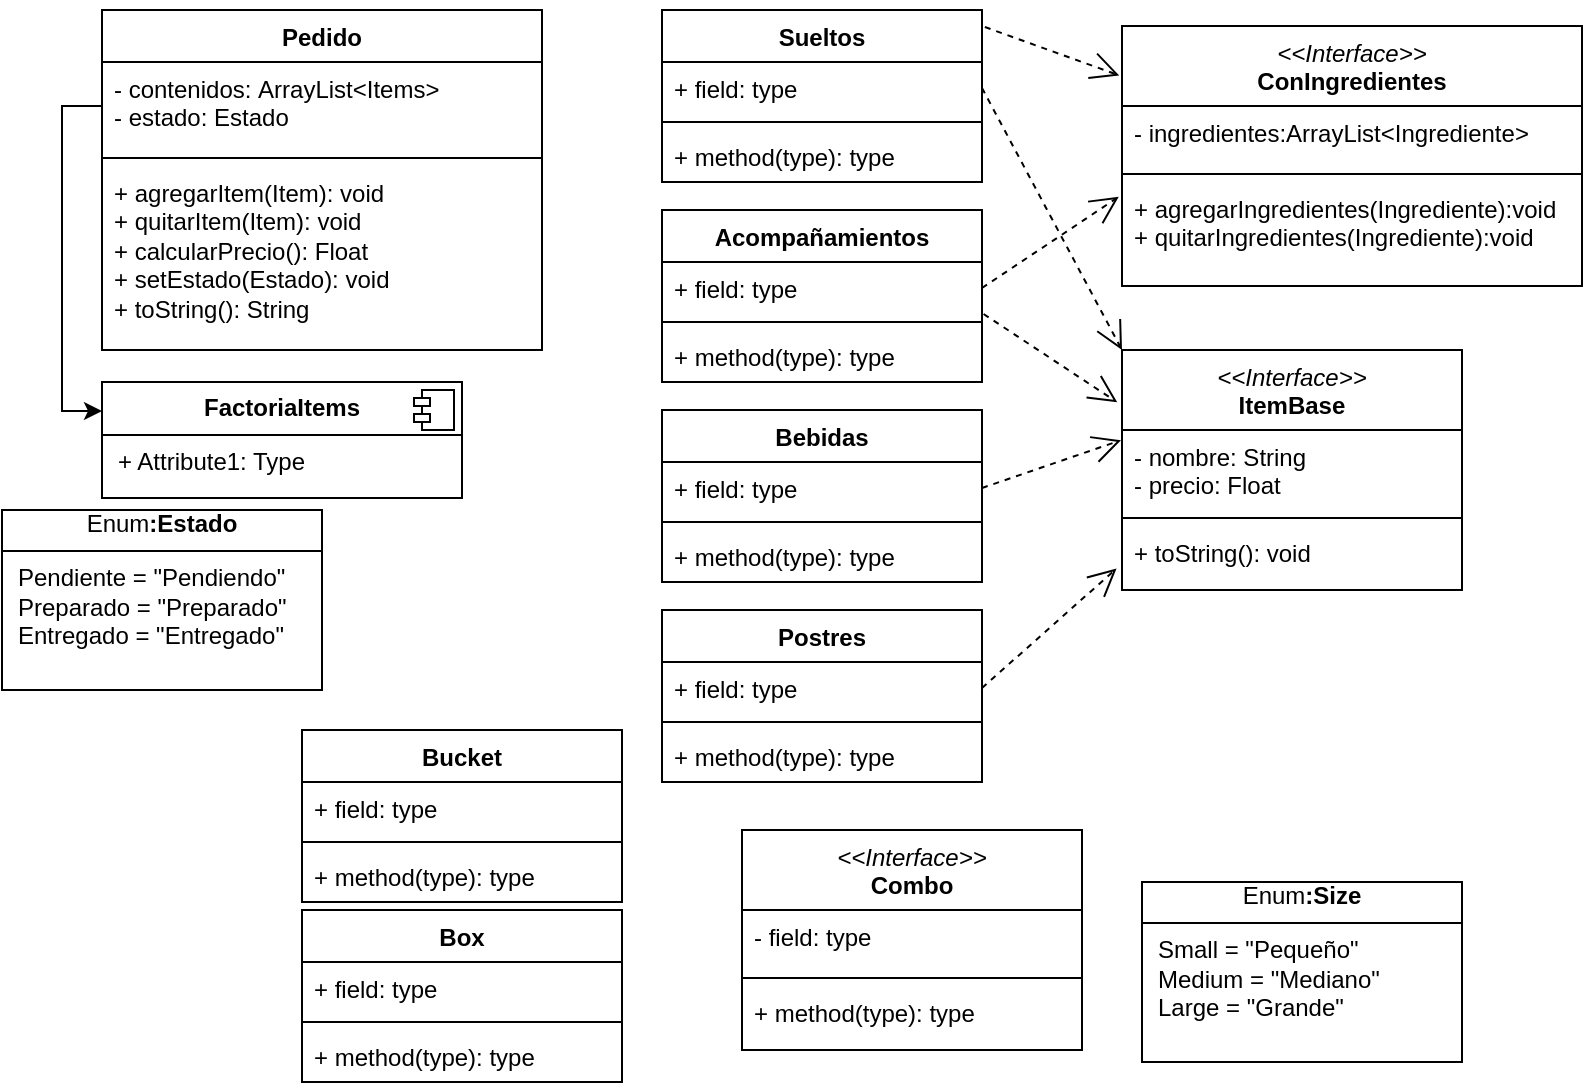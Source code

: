 <mxfile version="27.1.5">
  <diagram name="Página-1" id="kwtNOsgFA-iaERq8Jdna">
    <mxGraphModel dx="983" dy="518" grid="1" gridSize="10" guides="1" tooltips="1" connect="1" arrows="1" fold="1" page="1" pageScale="1" pageWidth="827" pageHeight="1169" background="none" math="0" shadow="0">
      <root>
        <mxCell id="0" />
        <mxCell id="1" parent="0" />
        <mxCell id="Iuf3Fkfz31J1U9Q2YJws-1" value="Pedido" style="swimlane;fontStyle=1;align=center;verticalAlign=top;childLayout=stackLayout;horizontal=1;startSize=26;horizontalStack=0;resizeParent=1;resizeParentMax=0;resizeLast=0;collapsible=1;marginBottom=0;whiteSpace=wrap;html=1;" vertex="1" parent="1">
          <mxGeometry x="70" y="10" width="220" height="170" as="geometry">
            <mxRectangle x="60" y="30" width="80" height="30" as="alternateBounds" />
          </mxGeometry>
        </mxCell>
        <mxCell id="Iuf3Fkfz31J1U9Q2YJws-2" value="&lt;div&gt;- contenidos:&amp;nbsp;ArrayList&amp;lt;Items&amp;gt;&lt;/div&gt;&lt;div&gt;- estado: Estado&amp;nbsp;&lt;/div&gt;" style="text;strokeColor=none;fillColor=none;align=left;verticalAlign=top;spacingLeft=4;spacingRight=4;overflow=hidden;rotatable=0;points=[[0,0.5],[1,0.5]];portConstraint=eastwest;whiteSpace=wrap;html=1;" vertex="1" parent="Iuf3Fkfz31J1U9Q2YJws-1">
          <mxGeometry y="26" width="220" height="44" as="geometry" />
        </mxCell>
        <mxCell id="Iuf3Fkfz31J1U9Q2YJws-3" value="" style="line;strokeWidth=1;fillColor=none;align=left;verticalAlign=middle;spacingTop=-1;spacingLeft=3;spacingRight=3;rotatable=0;labelPosition=right;points=[];portConstraint=eastwest;strokeColor=inherit;" vertex="1" parent="Iuf3Fkfz31J1U9Q2YJws-1">
          <mxGeometry y="70" width="220" height="8" as="geometry" />
        </mxCell>
        <mxCell id="Iuf3Fkfz31J1U9Q2YJws-4" value="&lt;div&gt;+ agregarItem(Item): void&lt;/div&gt;&lt;div&gt;+ quitarItem(Item): void&lt;/div&gt;&lt;div&gt;+ calcularPrecio(): Float&lt;/div&gt;&lt;div&gt;+ setEstado(Estado): void&lt;/div&gt;+ toString(): String" style="text;strokeColor=none;fillColor=none;align=left;verticalAlign=top;spacingLeft=4;spacingRight=4;overflow=hidden;rotatable=0;points=[[0,0.5],[1,0.5]];portConstraint=eastwest;whiteSpace=wrap;html=1;" vertex="1" parent="Iuf3Fkfz31J1U9Q2YJws-1">
          <mxGeometry y="78" width="220" height="92" as="geometry" />
        </mxCell>
        <mxCell id="Iuf3Fkfz31J1U9Q2YJws-11" value="&lt;div&gt;Bebidas&lt;/div&gt;" style="swimlane;fontStyle=1;align=center;verticalAlign=top;childLayout=stackLayout;horizontal=1;startSize=26;horizontalStack=0;resizeParent=1;resizeParentMax=0;resizeLast=0;collapsible=1;marginBottom=0;whiteSpace=wrap;html=1;" vertex="1" parent="1">
          <mxGeometry x="350" y="210" width="160" height="86" as="geometry" />
        </mxCell>
        <mxCell id="Iuf3Fkfz31J1U9Q2YJws-12" value="+ field: type" style="text;strokeColor=none;fillColor=none;align=left;verticalAlign=top;spacingLeft=4;spacingRight=4;overflow=hidden;rotatable=0;points=[[0,0.5],[1,0.5]];portConstraint=eastwest;whiteSpace=wrap;html=1;" vertex="1" parent="Iuf3Fkfz31J1U9Q2YJws-11">
          <mxGeometry y="26" width="160" height="26" as="geometry" />
        </mxCell>
        <mxCell id="Iuf3Fkfz31J1U9Q2YJws-13" value="" style="line;strokeWidth=1;fillColor=none;align=left;verticalAlign=middle;spacingTop=-1;spacingLeft=3;spacingRight=3;rotatable=0;labelPosition=right;points=[];portConstraint=eastwest;strokeColor=inherit;" vertex="1" parent="Iuf3Fkfz31J1U9Q2YJws-11">
          <mxGeometry y="52" width="160" height="8" as="geometry" />
        </mxCell>
        <mxCell id="Iuf3Fkfz31J1U9Q2YJws-14" value="+ method(type): type" style="text;strokeColor=none;fillColor=none;align=left;verticalAlign=top;spacingLeft=4;spacingRight=4;overflow=hidden;rotatable=0;points=[[0,0.5],[1,0.5]];portConstraint=eastwest;whiteSpace=wrap;html=1;" vertex="1" parent="Iuf3Fkfz31J1U9Q2YJws-11">
          <mxGeometry y="60" width="160" height="26" as="geometry" />
        </mxCell>
        <mxCell id="Iuf3Fkfz31J1U9Q2YJws-27" value="&lt;div&gt;Acompañamientos&lt;/div&gt;" style="swimlane;fontStyle=1;align=center;verticalAlign=top;childLayout=stackLayout;horizontal=1;startSize=26;horizontalStack=0;resizeParent=1;resizeParentMax=0;resizeLast=0;collapsible=1;marginBottom=0;whiteSpace=wrap;html=1;" vertex="1" parent="1">
          <mxGeometry x="350" y="110" width="160" height="86" as="geometry" />
        </mxCell>
        <mxCell id="Iuf3Fkfz31J1U9Q2YJws-28" value="+ field: type" style="text;strokeColor=none;fillColor=none;align=left;verticalAlign=top;spacingLeft=4;spacingRight=4;overflow=hidden;rotatable=0;points=[[0,0.5],[1,0.5]];portConstraint=eastwest;whiteSpace=wrap;html=1;" vertex="1" parent="Iuf3Fkfz31J1U9Q2YJws-27">
          <mxGeometry y="26" width="160" height="26" as="geometry" />
        </mxCell>
        <mxCell id="Iuf3Fkfz31J1U9Q2YJws-29" value="" style="line;strokeWidth=1;fillColor=none;align=left;verticalAlign=middle;spacingTop=-1;spacingLeft=3;spacingRight=3;rotatable=0;labelPosition=right;points=[];portConstraint=eastwest;strokeColor=inherit;" vertex="1" parent="Iuf3Fkfz31J1U9Q2YJws-27">
          <mxGeometry y="52" width="160" height="8" as="geometry" />
        </mxCell>
        <mxCell id="Iuf3Fkfz31J1U9Q2YJws-30" value="+ method(type): type" style="text;strokeColor=none;fillColor=none;align=left;verticalAlign=top;spacingLeft=4;spacingRight=4;overflow=hidden;rotatable=0;points=[[0,0.5],[1,0.5]];portConstraint=eastwest;whiteSpace=wrap;html=1;" vertex="1" parent="Iuf3Fkfz31J1U9Q2YJws-27">
          <mxGeometry y="60" width="160" height="26" as="geometry" />
        </mxCell>
        <mxCell id="Iuf3Fkfz31J1U9Q2YJws-31" value="Postres" style="swimlane;fontStyle=1;align=center;verticalAlign=top;childLayout=stackLayout;horizontal=1;startSize=26;horizontalStack=0;resizeParent=1;resizeParentMax=0;resizeLast=0;collapsible=1;marginBottom=0;whiteSpace=wrap;html=1;" vertex="1" parent="1">
          <mxGeometry x="350" y="310" width="160" height="86" as="geometry" />
        </mxCell>
        <mxCell id="Iuf3Fkfz31J1U9Q2YJws-32" value="+ field: type" style="text;strokeColor=none;fillColor=none;align=left;verticalAlign=top;spacingLeft=4;spacingRight=4;overflow=hidden;rotatable=0;points=[[0,0.5],[1,0.5]];portConstraint=eastwest;whiteSpace=wrap;html=1;" vertex="1" parent="Iuf3Fkfz31J1U9Q2YJws-31">
          <mxGeometry y="26" width="160" height="26" as="geometry" />
        </mxCell>
        <mxCell id="Iuf3Fkfz31J1U9Q2YJws-33" value="" style="line;strokeWidth=1;fillColor=none;align=left;verticalAlign=middle;spacingTop=-1;spacingLeft=3;spacingRight=3;rotatable=0;labelPosition=right;points=[];portConstraint=eastwest;strokeColor=inherit;" vertex="1" parent="Iuf3Fkfz31J1U9Q2YJws-31">
          <mxGeometry y="52" width="160" height="8" as="geometry" />
        </mxCell>
        <mxCell id="Iuf3Fkfz31J1U9Q2YJws-34" value="+ method(type): type" style="text;strokeColor=none;fillColor=none;align=left;verticalAlign=top;spacingLeft=4;spacingRight=4;overflow=hidden;rotatable=0;points=[[0,0.5],[1,0.5]];portConstraint=eastwest;whiteSpace=wrap;html=1;" vertex="1" parent="Iuf3Fkfz31J1U9Q2YJws-31">
          <mxGeometry y="60" width="160" height="26" as="geometry" />
        </mxCell>
        <mxCell id="Iuf3Fkfz31J1U9Q2YJws-87" value="&lt;div&gt;&lt;span style=&quot;font-weight: normal;&quot;&gt;&lt;i&gt;&amp;lt;&amp;lt;Interface&amp;gt;&amp;gt;&lt;/i&gt;&lt;/span&gt;&lt;/div&gt;&lt;div&gt;ItemBase&lt;/div&gt;&lt;div&gt;&lt;br&gt;&lt;/div&gt;&lt;div&gt;&lt;br&gt;&lt;/div&gt;" style="swimlane;fontStyle=1;align=center;verticalAlign=top;childLayout=stackLayout;horizontal=1;startSize=40;horizontalStack=0;resizeParent=1;resizeParentMax=0;resizeLast=0;collapsible=1;marginBottom=0;whiteSpace=wrap;html=1;" vertex="1" parent="1">
          <mxGeometry x="580" y="180" width="170" height="120" as="geometry" />
        </mxCell>
        <mxCell id="Iuf3Fkfz31J1U9Q2YJws-88" value="&lt;div&gt;- nombre: String&lt;/div&gt;&lt;div&gt;- precio: Float&lt;/div&gt;" style="text;strokeColor=none;fillColor=none;align=left;verticalAlign=top;spacingLeft=4;spacingRight=4;overflow=hidden;rotatable=0;points=[[0,0.5],[1,0.5]];portConstraint=eastwest;whiteSpace=wrap;html=1;" vertex="1" parent="Iuf3Fkfz31J1U9Q2YJws-87">
          <mxGeometry y="40" width="170" height="40" as="geometry" />
        </mxCell>
        <mxCell id="Iuf3Fkfz31J1U9Q2YJws-89" value="" style="line;strokeWidth=1;fillColor=none;align=left;verticalAlign=middle;spacingTop=-1;spacingLeft=3;spacingRight=3;rotatable=0;labelPosition=right;points=[];portConstraint=eastwest;strokeColor=inherit;" vertex="1" parent="Iuf3Fkfz31J1U9Q2YJws-87">
          <mxGeometry y="80" width="170" height="8" as="geometry" />
        </mxCell>
        <mxCell id="Iuf3Fkfz31J1U9Q2YJws-90" value="&lt;div&gt;+ toString(): void&lt;/div&gt;&lt;div&gt;&lt;br&gt;&lt;/div&gt;" style="text;strokeColor=none;fillColor=none;align=left;verticalAlign=top;spacingLeft=4;spacingRight=4;overflow=hidden;rotatable=0;points=[[0,0.5],[1,0.5]];portConstraint=eastwest;whiteSpace=wrap;html=1;" vertex="1" parent="Iuf3Fkfz31J1U9Q2YJws-87">
          <mxGeometry y="88" width="170" height="32" as="geometry" />
        </mxCell>
        <mxCell id="Iuf3Fkfz31J1U9Q2YJws-101" value="&lt;div align=&quot;center&quot;&gt;Enum&lt;b&gt;:Size&lt;/b&gt;&lt;/div&gt;&lt;hr size=&quot;1&quot; style=&quot;border-style:solid;&quot;&gt;&lt;p style=&quot;margin:0px;margin-left:8px;&quot;&gt;Small = &quot;Pequeño&quot;&lt;br&gt;Medium = &quot;Mediano&quot;&lt;br&gt;Large = &quot;Grande&quot;&lt;/p&gt;" style="verticalAlign=top;align=left;overflow=fill;html=1;whiteSpace=wrap;" vertex="1" parent="1">
          <mxGeometry x="590" y="446" width="160" height="90" as="geometry" />
        </mxCell>
        <mxCell id="Iuf3Fkfz31J1U9Q2YJws-117" value="&lt;div&gt;&lt;span style=&quot;font-weight: normal;&quot;&gt;&lt;i&gt;&amp;lt;&amp;lt;Interface&amp;gt;&amp;gt;&lt;/i&gt;&lt;/span&gt;&lt;/div&gt;&lt;div&gt;ConIngredientes&lt;/div&gt;&lt;div&gt;&lt;br&gt;&lt;/div&gt;&lt;div&gt;&lt;br&gt;&lt;/div&gt;" style="swimlane;fontStyle=1;align=center;verticalAlign=top;childLayout=stackLayout;horizontal=1;startSize=40;horizontalStack=0;resizeParent=1;resizeParentMax=0;resizeLast=0;collapsible=1;marginBottom=0;whiteSpace=wrap;html=1;" vertex="1" parent="1">
          <mxGeometry x="580" y="18" width="230" height="130" as="geometry" />
        </mxCell>
        <mxCell id="Iuf3Fkfz31J1U9Q2YJws-118" value="- ingredientes:ArrayList&amp;lt;Ingrediente&amp;gt;" style="text;strokeColor=none;fillColor=none;align=left;verticalAlign=top;spacingLeft=4;spacingRight=4;overflow=hidden;rotatable=0;points=[[0,0.5],[1,0.5]];portConstraint=eastwest;whiteSpace=wrap;html=1;" vertex="1" parent="Iuf3Fkfz31J1U9Q2YJws-117">
          <mxGeometry y="40" width="230" height="30" as="geometry" />
        </mxCell>
        <mxCell id="Iuf3Fkfz31J1U9Q2YJws-119" value="" style="line;strokeWidth=1;fillColor=none;align=left;verticalAlign=middle;spacingTop=-1;spacingLeft=3;spacingRight=3;rotatable=0;labelPosition=right;points=[];portConstraint=eastwest;strokeColor=inherit;" vertex="1" parent="Iuf3Fkfz31J1U9Q2YJws-117">
          <mxGeometry y="70" width="230" height="8" as="geometry" />
        </mxCell>
        <mxCell id="Iuf3Fkfz31J1U9Q2YJws-120" value="&lt;div&gt;+ agregarIngredientes(Ingrediente):void&lt;/div&gt;+ quitarIngredientes(Ingrediente):void" style="text;strokeColor=none;fillColor=none;align=left;verticalAlign=top;spacingLeft=4;spacingRight=4;overflow=hidden;rotatable=0;points=[[0,0.5],[1,0.5]];portConstraint=eastwest;whiteSpace=wrap;html=1;" vertex="1" parent="Iuf3Fkfz31J1U9Q2YJws-117">
          <mxGeometry y="78" width="230" height="52" as="geometry" />
        </mxCell>
        <mxCell id="Iuf3Fkfz31J1U9Q2YJws-122" value="&lt;div&gt;Sueltos&lt;/div&gt;&lt;div&gt;&lt;br&gt;&lt;/div&gt;" style="swimlane;fontStyle=1;align=center;verticalAlign=top;childLayout=stackLayout;horizontal=1;startSize=26;horizontalStack=0;resizeParent=1;resizeParentMax=0;resizeLast=0;collapsible=1;marginBottom=0;whiteSpace=wrap;html=1;" vertex="1" parent="1">
          <mxGeometry x="350" y="10" width="160" height="86" as="geometry" />
        </mxCell>
        <mxCell id="Iuf3Fkfz31J1U9Q2YJws-123" value="+ field: type" style="text;strokeColor=none;fillColor=none;align=left;verticalAlign=top;spacingLeft=4;spacingRight=4;overflow=hidden;rotatable=0;points=[[0,0.5],[1,0.5]];portConstraint=eastwest;whiteSpace=wrap;html=1;" vertex="1" parent="Iuf3Fkfz31J1U9Q2YJws-122">
          <mxGeometry y="26" width="160" height="26" as="geometry" />
        </mxCell>
        <mxCell id="Iuf3Fkfz31J1U9Q2YJws-124" value="" style="line;strokeWidth=1;fillColor=none;align=left;verticalAlign=middle;spacingTop=-1;spacingLeft=3;spacingRight=3;rotatable=0;labelPosition=right;points=[];portConstraint=eastwest;strokeColor=inherit;" vertex="1" parent="Iuf3Fkfz31J1U9Q2YJws-122">
          <mxGeometry y="52" width="160" height="8" as="geometry" />
        </mxCell>
        <mxCell id="Iuf3Fkfz31J1U9Q2YJws-125" value="+ method(type): type" style="text;strokeColor=none;fillColor=none;align=left;verticalAlign=top;spacingLeft=4;spacingRight=4;overflow=hidden;rotatable=0;points=[[0,0.5],[1,0.5]];portConstraint=eastwest;whiteSpace=wrap;html=1;" vertex="1" parent="Iuf3Fkfz31J1U9Q2YJws-122">
          <mxGeometry y="60" width="160" height="26" as="geometry" />
        </mxCell>
        <mxCell id="Iuf3Fkfz31J1U9Q2YJws-134" value="" style="endArrow=open;endSize=12;dashed=1;html=1;rounded=0;exitX=1;exitY=0.5;exitDx=0;exitDy=0;entryX=0;entryY=0;entryDx=0;entryDy=0;" edge="1" parent="1" source="Iuf3Fkfz31J1U9Q2YJws-123" target="Iuf3Fkfz31J1U9Q2YJws-87">
          <mxGeometry width="160" relative="1" as="geometry">
            <mxPoint x="550" y="320" as="sourcePoint" />
            <mxPoint x="710" y="320" as="targetPoint" />
          </mxGeometry>
        </mxCell>
        <mxCell id="Iuf3Fkfz31J1U9Q2YJws-135" value="" style="endArrow=open;endSize=12;dashed=1;html=1;rounded=0;exitX=1.009;exitY=0.099;exitDx=0;exitDy=0;entryX=-0.006;entryY=0.19;entryDx=0;entryDy=0;exitPerimeter=0;entryPerimeter=0;" edge="1" parent="1" source="Iuf3Fkfz31J1U9Q2YJws-122" target="Iuf3Fkfz31J1U9Q2YJws-117">
          <mxGeometry width="160" relative="1" as="geometry">
            <mxPoint x="540" y="99" as="sourcePoint" />
            <mxPoint x="620" y="90" as="targetPoint" />
          </mxGeometry>
        </mxCell>
        <mxCell id="Iuf3Fkfz31J1U9Q2YJws-138" value="" style="endArrow=open;endSize=12;dashed=1;html=1;rounded=0;exitX=1;exitY=0.5;exitDx=0;exitDy=0;entryX=-0.003;entryY=0.128;entryDx=0;entryDy=0;entryPerimeter=0;" edge="1" parent="1" source="Iuf3Fkfz31J1U9Q2YJws-12" target="Iuf3Fkfz31J1U9Q2YJws-88">
          <mxGeometry width="160" relative="1" as="geometry">
            <mxPoint x="560" y="393" as="sourcePoint" />
            <mxPoint x="641" y="310" as="targetPoint" />
          </mxGeometry>
        </mxCell>
        <mxCell id="Iuf3Fkfz31J1U9Q2YJws-139" value="" style="endArrow=open;endSize=12;dashed=1;html=1;rounded=0;exitX=1;exitY=0.5;exitDx=0;exitDy=0;entryX=-0.016;entryY=0.664;entryDx=0;entryDy=0;entryPerimeter=0;" edge="1" parent="1" source="Iuf3Fkfz31J1U9Q2YJws-32" target="Iuf3Fkfz31J1U9Q2YJws-90">
          <mxGeometry width="160" relative="1" as="geometry">
            <mxPoint x="580" y="413" as="sourcePoint" />
            <mxPoint x="661" y="330" as="targetPoint" />
          </mxGeometry>
        </mxCell>
        <mxCell id="Iuf3Fkfz31J1U9Q2YJws-150" value="" style="endArrow=open;endSize=12;dashed=1;html=1;rounded=0;exitX=1;exitY=0.5;exitDx=0;exitDy=0;entryX=-0.007;entryY=0.142;entryDx=0;entryDy=0;entryPerimeter=0;" edge="1" parent="1" source="Iuf3Fkfz31J1U9Q2YJws-28" target="Iuf3Fkfz31J1U9Q2YJws-120">
          <mxGeometry width="160" relative="1" as="geometry">
            <mxPoint x="530" y="310" as="sourcePoint" />
            <mxPoint x="597" y="250" as="targetPoint" />
          </mxGeometry>
        </mxCell>
        <mxCell id="Iuf3Fkfz31J1U9Q2YJws-153" value="" style="endArrow=open;endSize=12;dashed=1;html=1;rounded=0;exitX=1.005;exitY=1;exitDx=0;exitDy=0;entryX=-0.014;entryY=0.218;entryDx=0;entryDy=0;entryPerimeter=0;exitPerimeter=0;" edge="1" parent="1" source="Iuf3Fkfz31J1U9Q2YJws-28" target="Iuf3Fkfz31J1U9Q2YJws-87">
          <mxGeometry width="160" relative="1" as="geometry">
            <mxPoint x="530" y="406" as="sourcePoint" />
            <mxPoint x="598" y="260" as="targetPoint" />
          </mxGeometry>
        </mxCell>
        <mxCell id="Iuf3Fkfz31J1U9Q2YJws-155" value="&lt;p style=&quot;margin:0px;margin-top:6px;text-align:center;&quot;&gt;&lt;b&gt;FactoriaItems&lt;/b&gt;&lt;/p&gt;&lt;hr size=&quot;1&quot; style=&quot;border-style:solid;&quot;&gt;&lt;p style=&quot;margin:0px;margin-left:8px;&quot;&gt;+ Attribute1: Type&lt;/p&gt;" style="align=left;overflow=fill;html=1;dropTarget=0;whiteSpace=wrap;" vertex="1" parent="1">
          <mxGeometry x="70" y="196" width="180" height="58" as="geometry" />
        </mxCell>
        <mxCell id="Iuf3Fkfz31J1U9Q2YJws-156" value="" style="shape=component;jettyWidth=8;jettyHeight=4;" vertex="1" parent="Iuf3Fkfz31J1U9Q2YJws-155">
          <mxGeometry x="1" width="20" height="20" relative="1" as="geometry">
            <mxPoint x="-24" y="4" as="offset" />
          </mxGeometry>
        </mxCell>
        <mxCell id="Iuf3Fkfz31J1U9Q2YJws-159" value="&lt;div align=&quot;center&quot;&gt;Enum&lt;b&gt;:Estado&lt;/b&gt;&lt;/div&gt;&lt;hr size=&quot;1&quot; style=&quot;border-style:solid;&quot;&gt;&lt;p style=&quot;margin:0px;margin-left:8px;&quot;&gt;Pendiente = &quot;Pendiendo&quot;&lt;br&gt;Preparado = &quot;Preparado&quot;&lt;br&gt;Entregado = &quot;Entregado&quot;&lt;/p&gt;" style="verticalAlign=top;align=left;overflow=fill;html=1;whiteSpace=wrap;" vertex="1" parent="1">
          <mxGeometry x="20" y="260" width="160" height="90" as="geometry" />
        </mxCell>
        <mxCell id="Iuf3Fkfz31J1U9Q2YJws-160" style="edgeStyle=orthogonalEdgeStyle;rounded=0;orthogonalLoop=1;jettySize=auto;html=1;entryX=0;entryY=0.25;entryDx=0;entryDy=0;" edge="1" parent="1" source="Iuf3Fkfz31J1U9Q2YJws-2" target="Iuf3Fkfz31J1U9Q2YJws-155">
          <mxGeometry relative="1" as="geometry" />
        </mxCell>
        <mxCell id="Iuf3Fkfz31J1U9Q2YJws-172" value="&lt;div&gt;&lt;span style=&quot;font-weight: normal;&quot;&gt;&lt;i&gt;&amp;lt;&amp;lt;Interface&amp;gt;&amp;gt;&lt;/i&gt;&lt;/span&gt;&lt;/div&gt;&lt;div&gt;Combo&lt;/div&gt;&lt;div&gt;&lt;br&gt;&lt;/div&gt;&lt;div&gt;&lt;br&gt;&lt;/div&gt;" style="swimlane;fontStyle=1;align=center;verticalAlign=top;childLayout=stackLayout;horizontal=1;startSize=40;horizontalStack=0;resizeParent=1;resizeParentMax=0;resizeLast=0;collapsible=1;marginBottom=0;whiteSpace=wrap;html=1;" vertex="1" parent="1">
          <mxGeometry x="390" y="420" width="170" height="110" as="geometry" />
        </mxCell>
        <mxCell id="Iuf3Fkfz31J1U9Q2YJws-173" value="- field: type" style="text;strokeColor=none;fillColor=none;align=left;verticalAlign=top;spacingLeft=4;spacingRight=4;overflow=hidden;rotatable=0;points=[[0,0.5],[1,0.5]];portConstraint=eastwest;whiteSpace=wrap;html=1;" vertex="1" parent="Iuf3Fkfz31J1U9Q2YJws-172">
          <mxGeometry y="40" width="170" height="30" as="geometry" />
        </mxCell>
        <mxCell id="Iuf3Fkfz31J1U9Q2YJws-174" value="" style="line;strokeWidth=1;fillColor=none;align=left;verticalAlign=middle;spacingTop=-1;spacingLeft=3;spacingRight=3;rotatable=0;labelPosition=right;points=[];portConstraint=eastwest;strokeColor=inherit;" vertex="1" parent="Iuf3Fkfz31J1U9Q2YJws-172">
          <mxGeometry y="70" width="170" height="8" as="geometry" />
        </mxCell>
        <mxCell id="Iuf3Fkfz31J1U9Q2YJws-175" value="+ method(type): type" style="text;strokeColor=none;fillColor=none;align=left;verticalAlign=top;spacingLeft=4;spacingRight=4;overflow=hidden;rotatable=0;points=[[0,0.5],[1,0.5]];portConstraint=eastwest;whiteSpace=wrap;html=1;" vertex="1" parent="Iuf3Fkfz31J1U9Q2YJws-172">
          <mxGeometry y="78" width="170" height="32" as="geometry" />
        </mxCell>
        <mxCell id="Iuf3Fkfz31J1U9Q2YJws-180" value="&lt;div&gt;Bucket&lt;/div&gt;&lt;div&gt;&lt;br&gt;&lt;/div&gt;" style="swimlane;fontStyle=1;align=center;verticalAlign=top;childLayout=stackLayout;horizontal=1;startSize=26;horizontalStack=0;resizeParent=1;resizeParentMax=0;resizeLast=0;collapsible=1;marginBottom=0;whiteSpace=wrap;html=1;" vertex="1" parent="1">
          <mxGeometry x="170" y="370" width="160" height="86" as="geometry" />
        </mxCell>
        <mxCell id="Iuf3Fkfz31J1U9Q2YJws-181" value="+ field: type" style="text;strokeColor=none;fillColor=none;align=left;verticalAlign=top;spacingLeft=4;spacingRight=4;overflow=hidden;rotatable=0;points=[[0,0.5],[1,0.5]];portConstraint=eastwest;whiteSpace=wrap;html=1;" vertex="1" parent="Iuf3Fkfz31J1U9Q2YJws-180">
          <mxGeometry y="26" width="160" height="26" as="geometry" />
        </mxCell>
        <mxCell id="Iuf3Fkfz31J1U9Q2YJws-182" value="" style="line;strokeWidth=1;fillColor=none;align=left;verticalAlign=middle;spacingTop=-1;spacingLeft=3;spacingRight=3;rotatable=0;labelPosition=right;points=[];portConstraint=eastwest;strokeColor=inherit;" vertex="1" parent="Iuf3Fkfz31J1U9Q2YJws-180">
          <mxGeometry y="52" width="160" height="8" as="geometry" />
        </mxCell>
        <mxCell id="Iuf3Fkfz31J1U9Q2YJws-183" value="+ method(type): type" style="text;strokeColor=none;fillColor=none;align=left;verticalAlign=top;spacingLeft=4;spacingRight=4;overflow=hidden;rotatable=0;points=[[0,0.5],[1,0.5]];portConstraint=eastwest;whiteSpace=wrap;html=1;" vertex="1" parent="Iuf3Fkfz31J1U9Q2YJws-180">
          <mxGeometry y="60" width="160" height="26" as="geometry" />
        </mxCell>
        <mxCell id="Iuf3Fkfz31J1U9Q2YJws-184" value="Box" style="swimlane;fontStyle=1;align=center;verticalAlign=top;childLayout=stackLayout;horizontal=1;startSize=26;horizontalStack=0;resizeParent=1;resizeParentMax=0;resizeLast=0;collapsible=1;marginBottom=0;whiteSpace=wrap;html=1;" vertex="1" parent="1">
          <mxGeometry x="170" y="460" width="160" height="86" as="geometry" />
        </mxCell>
        <mxCell id="Iuf3Fkfz31J1U9Q2YJws-185" value="+ field: type" style="text;strokeColor=none;fillColor=none;align=left;verticalAlign=top;spacingLeft=4;spacingRight=4;overflow=hidden;rotatable=0;points=[[0,0.5],[1,0.5]];portConstraint=eastwest;whiteSpace=wrap;html=1;" vertex="1" parent="Iuf3Fkfz31J1U9Q2YJws-184">
          <mxGeometry y="26" width="160" height="26" as="geometry" />
        </mxCell>
        <mxCell id="Iuf3Fkfz31J1U9Q2YJws-186" value="" style="line;strokeWidth=1;fillColor=none;align=left;verticalAlign=middle;spacingTop=-1;spacingLeft=3;spacingRight=3;rotatable=0;labelPosition=right;points=[];portConstraint=eastwest;strokeColor=inherit;" vertex="1" parent="Iuf3Fkfz31J1U9Q2YJws-184">
          <mxGeometry y="52" width="160" height="8" as="geometry" />
        </mxCell>
        <mxCell id="Iuf3Fkfz31J1U9Q2YJws-187" value="+ method(type): type" style="text;strokeColor=none;fillColor=none;align=left;verticalAlign=top;spacingLeft=4;spacingRight=4;overflow=hidden;rotatable=0;points=[[0,0.5],[1,0.5]];portConstraint=eastwest;whiteSpace=wrap;html=1;" vertex="1" parent="Iuf3Fkfz31J1U9Q2YJws-184">
          <mxGeometry y="60" width="160" height="26" as="geometry" />
        </mxCell>
      </root>
    </mxGraphModel>
  </diagram>
</mxfile>

